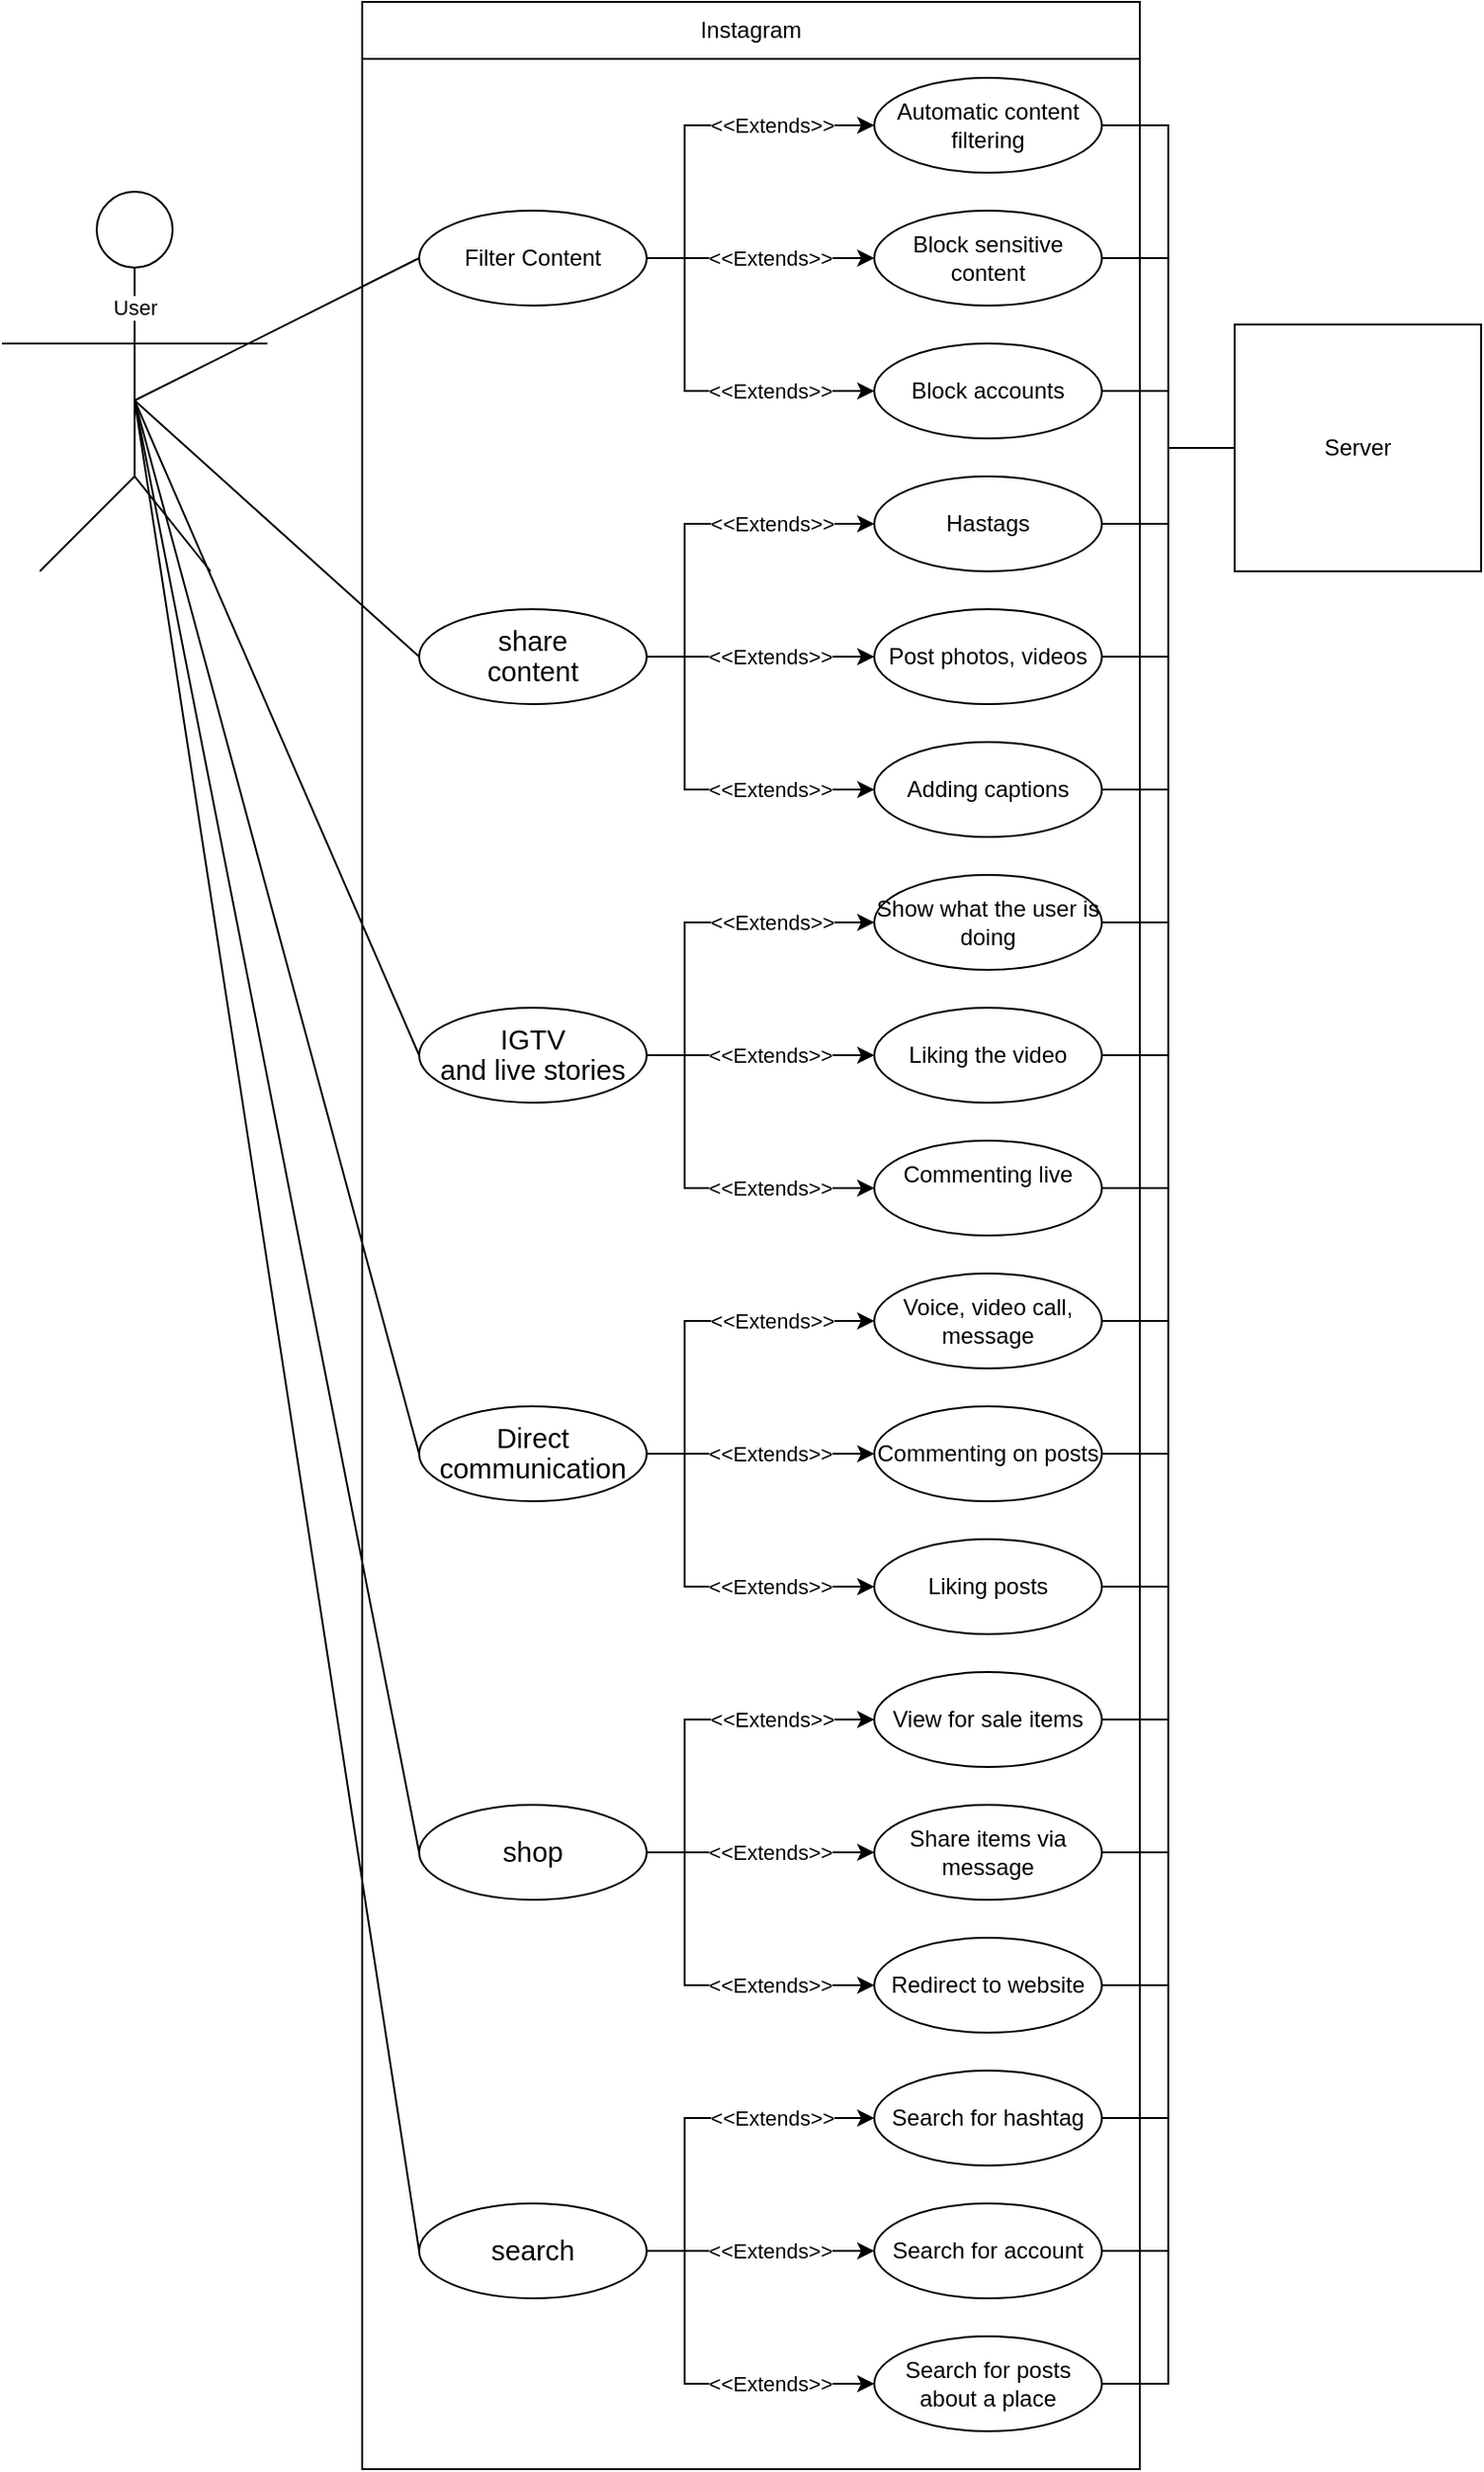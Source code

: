 <mxfile version="24.2.5" type="device">
  <diagram name="Page-1" id="1stZAQOMI5tIhSHPDVud">
    <mxGraphModel dx="1235" dy="614" grid="1" gridSize="10" guides="1" tooltips="1" connect="1" arrows="1" fold="1" page="1" pageScale="1" pageWidth="850" pageHeight="1100" math="0" shadow="0">
      <root>
        <mxCell id="0" />
        <mxCell id="1" parent="0" />
        <mxCell id="RW9XZ7OsWW9reIedTihO-2" value="" style="rounded=0;whiteSpace=wrap;html=1;" vertex="1" parent="1">
          <mxGeometry x="210" y="30" width="410" height="1300" as="geometry" />
        </mxCell>
        <mxCell id="RW9XZ7OsWW9reIedTihO-3" value="Instagram" style="rounded=0;whiteSpace=wrap;html=1;" vertex="1" parent="1">
          <mxGeometry x="210" y="30" width="410" height="30" as="geometry" />
        </mxCell>
        <mxCell id="RW9XZ7OsWW9reIedTihO-4" value="" style="ellipse;whiteSpace=wrap;html=1;aspect=fixed;" vertex="1" parent="1">
          <mxGeometry x="70" y="130" width="40" height="40" as="geometry" />
        </mxCell>
        <mxCell id="RW9XZ7OsWW9reIedTihO-5" value="" style="endArrow=none;html=1;rounded=0;entryX=0.5;entryY=1;entryDx=0;entryDy=0;" edge="1" parent="1" target="RW9XZ7OsWW9reIedTihO-4">
          <mxGeometry width="50" height="50" relative="1" as="geometry">
            <mxPoint x="90" y="280" as="sourcePoint" />
            <mxPoint x="510" y="230" as="targetPoint" />
            <Array as="points">
              <mxPoint x="90" y="220" />
            </Array>
          </mxGeometry>
        </mxCell>
        <mxCell id="RW9XZ7OsWW9reIedTihO-82" value="User" style="edgeLabel;html=1;align=center;verticalAlign=middle;resizable=0;points=[];" vertex="1" connectable="0" parent="RW9XZ7OsWW9reIedTihO-5">
          <mxGeometry x="0.622" relative="1" as="geometry">
            <mxPoint as="offset" />
          </mxGeometry>
        </mxCell>
        <mxCell id="RW9XZ7OsWW9reIedTihO-6" value="" style="endArrow=none;html=1;rounded=0;" edge="1" parent="1">
          <mxGeometry width="50" height="50" relative="1" as="geometry">
            <mxPoint x="20" y="210" as="sourcePoint" />
            <mxPoint x="160" y="210" as="targetPoint" />
          </mxGeometry>
        </mxCell>
        <mxCell id="RW9XZ7OsWW9reIedTihO-7" value="" style="endArrow=none;html=1;rounded=0;" edge="1" parent="1">
          <mxGeometry width="50" height="50" relative="1" as="geometry">
            <mxPoint x="40" y="330" as="sourcePoint" />
            <mxPoint x="90" y="280" as="targetPoint" />
          </mxGeometry>
        </mxCell>
        <mxCell id="RW9XZ7OsWW9reIedTihO-8" value="" style="endArrow=none;html=1;rounded=0;" edge="1" parent="1">
          <mxGeometry width="50" height="50" relative="1" as="geometry">
            <mxPoint x="90" y="280" as="sourcePoint" />
            <mxPoint x="130" y="330" as="targetPoint" />
          </mxGeometry>
        </mxCell>
        <mxCell id="RW9XZ7OsWW9reIedTihO-9" value="Automatic content filtering" style="ellipse;whiteSpace=wrap;html=1;" vertex="1" parent="1">
          <mxGeometry x="480" y="70" width="120" height="50" as="geometry" />
        </mxCell>
        <mxCell id="RW9XZ7OsWW9reIedTihO-10" value="Adding captions" style="ellipse;whiteSpace=wrap;html=1;" vertex="1" parent="1">
          <mxGeometry x="480" y="420" width="120" height="50" as="geometry" />
        </mxCell>
        <mxCell id="RW9XZ7OsWW9reIedTihO-11" value="Block sensitive content" style="ellipse;whiteSpace=wrap;html=1;" vertex="1" parent="1">
          <mxGeometry x="480" y="140" width="120" height="50" as="geometry" />
        </mxCell>
        <mxCell id="RW9XZ7OsWW9reIedTihO-12" value="Block accounts" style="ellipse;whiteSpace=wrap;html=1;" vertex="1" parent="1">
          <mxGeometry x="480" y="210" width="120" height="50" as="geometry" />
        </mxCell>
        <mxCell id="RW9XZ7OsWW9reIedTihO-13" value="Hastags" style="ellipse;whiteSpace=wrap;html=1;" vertex="1" parent="1">
          <mxGeometry x="480" y="280" width="120" height="50" as="geometry" />
        </mxCell>
        <mxCell id="RW9XZ7OsWW9reIedTihO-14" value="Post photos, videos" style="ellipse;whiteSpace=wrap;html=1;" vertex="1" parent="1">
          <mxGeometry x="480" y="350" width="120" height="50" as="geometry" />
        </mxCell>
        <mxCell id="RW9XZ7OsWW9reIedTihO-18" value="Show what the user is doing" style="ellipse;whiteSpace=wrap;html=1;" vertex="1" parent="1">
          <mxGeometry x="480" y="490" width="120" height="50" as="geometry" />
        </mxCell>
        <mxCell id="RW9XZ7OsWW9reIedTihO-19" value="Liking posts" style="ellipse;whiteSpace=wrap;html=1;" vertex="1" parent="1">
          <mxGeometry x="480" y="840" width="120" height="50" as="geometry" />
        </mxCell>
        <mxCell id="RW9XZ7OsWW9reIedTihO-20" value="Liking the video" style="ellipse;whiteSpace=wrap;html=1;" vertex="1" parent="1">
          <mxGeometry x="480" y="560" width="120" height="50" as="geometry" />
        </mxCell>
        <mxCell id="RW9XZ7OsWW9reIedTihO-21" value="Commenting live&lt;div&gt;&lt;br&gt;&lt;/div&gt;" style="ellipse;whiteSpace=wrap;html=1;" vertex="1" parent="1">
          <mxGeometry x="480" y="630" width="120" height="50" as="geometry" />
        </mxCell>
        <mxCell id="RW9XZ7OsWW9reIedTihO-22" value="Voice, video call, message" style="ellipse;whiteSpace=wrap;html=1;" vertex="1" parent="1">
          <mxGeometry x="480" y="700" width="120" height="50" as="geometry" />
        </mxCell>
        <mxCell id="RW9XZ7OsWW9reIedTihO-23" value="Commenting on posts" style="ellipse;whiteSpace=wrap;html=1;" vertex="1" parent="1">
          <mxGeometry x="480" y="770" width="120" height="50" as="geometry" />
        </mxCell>
        <mxCell id="RW9XZ7OsWW9reIedTihO-24" value="View for sale items" style="ellipse;whiteSpace=wrap;html=1;" vertex="1" parent="1">
          <mxGeometry x="480" y="910" width="120" height="50" as="geometry" />
        </mxCell>
        <mxCell id="RW9XZ7OsWW9reIedTihO-25" value="Search for posts about a place" style="ellipse;whiteSpace=wrap;html=1;" vertex="1" parent="1">
          <mxGeometry x="480" y="1260" width="120" height="50" as="geometry" />
        </mxCell>
        <mxCell id="RW9XZ7OsWW9reIedTihO-26" value="Share items via message" style="ellipse;whiteSpace=wrap;html=1;" vertex="1" parent="1">
          <mxGeometry x="480" y="980" width="120" height="50" as="geometry" />
        </mxCell>
        <mxCell id="RW9XZ7OsWW9reIedTihO-27" value="Redirect to website" style="ellipse;whiteSpace=wrap;html=1;" vertex="1" parent="1">
          <mxGeometry x="480" y="1050" width="120" height="50" as="geometry" />
        </mxCell>
        <mxCell id="RW9XZ7OsWW9reIedTihO-28" value="Search for hashtag" style="ellipse;whiteSpace=wrap;html=1;" vertex="1" parent="1">
          <mxGeometry x="480" y="1120" width="120" height="50" as="geometry" />
        </mxCell>
        <mxCell id="RW9XZ7OsWW9reIedTihO-29" value="Search for account" style="ellipse;whiteSpace=wrap;html=1;" vertex="1" parent="1">
          <mxGeometry x="480" y="1190" width="120" height="50" as="geometry" />
        </mxCell>
        <mxCell id="RW9XZ7OsWW9reIedTihO-36" style="edgeStyle=orthogonalEdgeStyle;rounded=0;orthogonalLoop=1;jettySize=auto;html=1;entryX=0;entryY=0.5;entryDx=0;entryDy=0;" edge="1" parent="1" source="RW9XZ7OsWW9reIedTihO-30" target="RW9XZ7OsWW9reIedTihO-9">
          <mxGeometry relative="1" as="geometry">
            <Array as="points">
              <mxPoint x="380" y="165" />
              <mxPoint x="380" y="95" />
            </Array>
          </mxGeometry>
        </mxCell>
        <mxCell id="RW9XZ7OsWW9reIedTihO-37" value="&amp;lt;&amp;lt;Extends&amp;gt;&amp;gt;" style="edgeLabel;html=1;align=center;verticalAlign=middle;resizable=0;points=[];" vertex="1" connectable="0" parent="RW9XZ7OsWW9reIedTihO-36">
          <mxGeometry x="0.004" y="-1" relative="1" as="geometry">
            <mxPoint x="40" y="-1" as="offset" />
          </mxGeometry>
        </mxCell>
        <mxCell id="RW9XZ7OsWW9reIedTihO-38" style="edgeStyle=orthogonalEdgeStyle;rounded=0;orthogonalLoop=1;jettySize=auto;html=1;entryX=0;entryY=0.5;entryDx=0;entryDy=0;" edge="1" parent="1" source="RW9XZ7OsWW9reIedTihO-30" target="RW9XZ7OsWW9reIedTihO-11">
          <mxGeometry relative="1" as="geometry" />
        </mxCell>
        <mxCell id="RW9XZ7OsWW9reIedTihO-46" value="&amp;lt;&amp;lt;Extends&amp;gt;&amp;gt;" style="edgeLabel;html=1;align=center;verticalAlign=middle;resizable=0;points=[];" vertex="1" connectable="0" parent="RW9XZ7OsWW9reIedTihO-38">
          <mxGeometry x="0.11" relative="1" as="geometry">
            <mxPoint x="-2" as="offset" />
          </mxGeometry>
        </mxCell>
        <mxCell id="RW9XZ7OsWW9reIedTihO-39" style="edgeStyle=orthogonalEdgeStyle;rounded=0;orthogonalLoop=1;jettySize=auto;html=1;entryX=0;entryY=0.5;entryDx=0;entryDy=0;" edge="1" parent="1" source="RW9XZ7OsWW9reIedTihO-30" target="RW9XZ7OsWW9reIedTihO-12">
          <mxGeometry relative="1" as="geometry">
            <Array as="points">
              <mxPoint x="380" y="165" />
              <mxPoint x="380" y="235" />
            </Array>
          </mxGeometry>
        </mxCell>
        <mxCell id="RW9XZ7OsWW9reIedTihO-43" value="&amp;lt;&amp;lt;Extends&amp;gt;&amp;gt;" style="edgeLabel;html=1;align=center;verticalAlign=middle;resizable=0;points=[];" vertex="1" connectable="0" parent="RW9XZ7OsWW9reIedTihO-39">
          <mxGeometry x="0.038" y="4" relative="1" as="geometry">
            <mxPoint x="36" y="4" as="offset" />
          </mxGeometry>
        </mxCell>
        <mxCell id="RW9XZ7OsWW9reIedTihO-30" value="Filter Content" style="ellipse;whiteSpace=wrap;html=1;" vertex="1" parent="1">
          <mxGeometry x="240" y="140" width="120" height="50" as="geometry" />
        </mxCell>
        <mxCell id="RW9XZ7OsWW9reIedTihO-31" value="&lt;span style=&quot;font-size:11.0pt;line-height:107%;&lt;br/&gt;font-family:&amp;quot;Calibri&amp;quot;,sans-serif;mso-ascii-theme-font:minor-latin;mso-fareast-font-family:&lt;br/&gt;Calibri;mso-fareast-theme-font:minor-latin;mso-hansi-theme-font:minor-latin;&lt;br/&gt;mso-bidi-font-family:&amp;quot;Times New Roman&amp;quot;;mso-bidi-theme-font:minor-bidi;&lt;br/&gt;mso-ansi-language:EN-ZA;mso-fareast-language:EN-US;mso-bidi-language:AR-SA&quot;&gt;share&lt;br/&gt;content&lt;/span&gt;" style="ellipse;whiteSpace=wrap;html=1;" vertex="1" parent="1">
          <mxGeometry x="240" y="350" width="120" height="50" as="geometry" />
        </mxCell>
        <mxCell id="RW9XZ7OsWW9reIedTihO-32" value="&lt;span style=&quot;font-size:11.0pt;line-height:107%;&lt;br/&gt;font-family:&amp;quot;Calibri&amp;quot;,sans-serif;mso-ascii-theme-font:minor-latin;mso-fareast-font-family:&lt;br/&gt;Calibri;mso-fareast-theme-font:minor-latin;mso-hansi-theme-font:minor-latin;&lt;br/&gt;mso-bidi-font-family:&amp;quot;Times New Roman&amp;quot;;mso-bidi-theme-font:minor-bidi;&lt;br/&gt;mso-ansi-language:EN-ZA;mso-fareast-language:EN-US;mso-bidi-language:AR-SA&quot;&gt;IGTV&lt;br/&gt;and live stories&lt;/span&gt;" style="ellipse;whiteSpace=wrap;html=1;" vertex="1" parent="1">
          <mxGeometry x="240" y="560" width="120" height="50" as="geometry" />
        </mxCell>
        <mxCell id="RW9XZ7OsWW9reIedTihO-33" value="&lt;span style=&quot;font-size:11.0pt;line-height:107%;&lt;br/&gt;font-family:&amp;quot;Calibri&amp;quot;,sans-serif;mso-ascii-theme-font:minor-latin;mso-fareast-font-family:&lt;br/&gt;Calibri;mso-fareast-theme-font:minor-latin;mso-hansi-theme-font:minor-latin;&lt;br/&gt;mso-bidi-font-family:&amp;quot;Times New Roman&amp;quot;;mso-bidi-theme-font:minor-bidi;&lt;br/&gt;mso-ansi-language:EN-ZA;mso-fareast-language:EN-US;mso-bidi-language:AR-SA&quot;&gt;Direct&lt;br/&gt;communication&lt;/span&gt;" style="ellipse;whiteSpace=wrap;html=1;" vertex="1" parent="1">
          <mxGeometry x="240" y="770" width="120" height="50" as="geometry" />
        </mxCell>
        <mxCell id="RW9XZ7OsWW9reIedTihO-34" value="&lt;span style=&quot;font-size:11.0pt;line-height:107%;&lt;br/&gt;font-family:&amp;quot;Calibri&amp;quot;,sans-serif;mso-ascii-theme-font:minor-latin;mso-fareast-font-family:&lt;br/&gt;Calibri;mso-fareast-theme-font:minor-latin;mso-hansi-theme-font:minor-latin;&lt;br/&gt;mso-bidi-font-family:&amp;quot;Times New Roman&amp;quot;;mso-bidi-theme-font:minor-bidi;&lt;br/&gt;mso-ansi-language:EN-ZA;mso-fareast-language:EN-US;mso-bidi-language:AR-SA&quot;&gt;shop&lt;/span&gt;" style="ellipse;whiteSpace=wrap;html=1;" vertex="1" parent="1">
          <mxGeometry x="240" y="980" width="120" height="50" as="geometry" />
        </mxCell>
        <mxCell id="RW9XZ7OsWW9reIedTihO-35" value="&lt;span style=&quot;font-size:11.0pt;line-height:107%;&lt;br/&gt;font-family:&amp;quot;Calibri&amp;quot;,sans-serif;mso-ascii-theme-font:minor-latin;mso-fareast-font-family:&lt;br/&gt;Calibri;mso-fareast-theme-font:minor-latin;mso-hansi-theme-font:minor-latin;&lt;br/&gt;mso-bidi-font-family:&amp;quot;Times New Roman&amp;quot;;mso-bidi-theme-font:minor-bidi;&lt;br/&gt;mso-ansi-language:EN-ZA;mso-fareast-language:EN-US;mso-bidi-language:AR-SA&quot;&gt;search&lt;/span&gt;" style="ellipse;whiteSpace=wrap;html=1;" vertex="1" parent="1">
          <mxGeometry x="240" y="1190" width="120" height="50" as="geometry" />
        </mxCell>
        <mxCell id="RW9XZ7OsWW9reIedTihO-47" style="edgeStyle=orthogonalEdgeStyle;rounded=0;orthogonalLoop=1;jettySize=auto;html=1;entryX=0;entryY=0.5;entryDx=0;entryDy=0;" edge="1" parent="1">
          <mxGeometry relative="1" as="geometry">
            <mxPoint x="360" y="375" as="sourcePoint" />
            <mxPoint x="480" y="305" as="targetPoint" />
            <Array as="points">
              <mxPoint x="380" y="375" />
              <mxPoint x="380" y="305" />
            </Array>
          </mxGeometry>
        </mxCell>
        <mxCell id="RW9XZ7OsWW9reIedTihO-48" value="&amp;lt;&amp;lt;Extends&amp;gt;&amp;gt;" style="edgeLabel;html=1;align=center;verticalAlign=middle;resizable=0;points=[];" vertex="1" connectable="0" parent="RW9XZ7OsWW9reIedTihO-47">
          <mxGeometry x="0.004" y="-1" relative="1" as="geometry">
            <mxPoint x="40" y="-1" as="offset" />
          </mxGeometry>
        </mxCell>
        <mxCell id="RW9XZ7OsWW9reIedTihO-49" style="edgeStyle=orthogonalEdgeStyle;rounded=0;orthogonalLoop=1;jettySize=auto;html=1;entryX=0;entryY=0.5;entryDx=0;entryDy=0;" edge="1" parent="1">
          <mxGeometry relative="1" as="geometry">
            <mxPoint x="360" y="375" as="sourcePoint" />
            <mxPoint x="480" y="375" as="targetPoint" />
          </mxGeometry>
        </mxCell>
        <mxCell id="RW9XZ7OsWW9reIedTihO-50" value="&amp;lt;&amp;lt;Extends&amp;gt;&amp;gt;" style="edgeLabel;html=1;align=center;verticalAlign=middle;resizable=0;points=[];" vertex="1" connectable="0" parent="RW9XZ7OsWW9reIedTihO-49">
          <mxGeometry x="0.11" relative="1" as="geometry">
            <mxPoint x="-2" as="offset" />
          </mxGeometry>
        </mxCell>
        <mxCell id="RW9XZ7OsWW9reIedTihO-51" style="edgeStyle=orthogonalEdgeStyle;rounded=0;orthogonalLoop=1;jettySize=auto;html=1;entryX=0;entryY=0.5;entryDx=0;entryDy=0;" edge="1" parent="1">
          <mxGeometry relative="1" as="geometry">
            <mxPoint x="360" y="375" as="sourcePoint" />
            <mxPoint x="480" y="445" as="targetPoint" />
            <Array as="points">
              <mxPoint x="380" y="375" />
              <mxPoint x="380" y="445" />
            </Array>
          </mxGeometry>
        </mxCell>
        <mxCell id="RW9XZ7OsWW9reIedTihO-52" value="&amp;lt;&amp;lt;Extends&amp;gt;&amp;gt;" style="edgeLabel;html=1;align=center;verticalAlign=middle;resizable=0;points=[];" vertex="1" connectable="0" parent="RW9XZ7OsWW9reIedTihO-51">
          <mxGeometry x="0.038" y="4" relative="1" as="geometry">
            <mxPoint x="36" y="4" as="offset" />
          </mxGeometry>
        </mxCell>
        <mxCell id="RW9XZ7OsWW9reIedTihO-53" style="edgeStyle=orthogonalEdgeStyle;rounded=0;orthogonalLoop=1;jettySize=auto;html=1;entryX=0;entryY=0.5;entryDx=0;entryDy=0;" edge="1" parent="1">
          <mxGeometry relative="1" as="geometry">
            <mxPoint x="360" y="1215" as="sourcePoint" />
            <mxPoint x="480" y="1145" as="targetPoint" />
            <Array as="points">
              <mxPoint x="380" y="1215" />
              <mxPoint x="380" y="1145" />
            </Array>
          </mxGeometry>
        </mxCell>
        <mxCell id="RW9XZ7OsWW9reIedTihO-54" value="&amp;lt;&amp;lt;Extends&amp;gt;&amp;gt;" style="edgeLabel;html=1;align=center;verticalAlign=middle;resizable=0;points=[];" vertex="1" connectable="0" parent="RW9XZ7OsWW9reIedTihO-53">
          <mxGeometry x="0.004" y="-1" relative="1" as="geometry">
            <mxPoint x="40" y="-1" as="offset" />
          </mxGeometry>
        </mxCell>
        <mxCell id="RW9XZ7OsWW9reIedTihO-55" style="edgeStyle=orthogonalEdgeStyle;rounded=0;orthogonalLoop=1;jettySize=auto;html=1;entryX=0;entryY=0.5;entryDx=0;entryDy=0;" edge="1" parent="1">
          <mxGeometry relative="1" as="geometry">
            <mxPoint x="360" y="1215" as="sourcePoint" />
            <mxPoint x="480" y="1215" as="targetPoint" />
          </mxGeometry>
        </mxCell>
        <mxCell id="RW9XZ7OsWW9reIedTihO-56" value="&amp;lt;&amp;lt;Extends&amp;gt;&amp;gt;" style="edgeLabel;html=1;align=center;verticalAlign=middle;resizable=0;points=[];" vertex="1" connectable="0" parent="RW9XZ7OsWW9reIedTihO-55">
          <mxGeometry x="0.11" relative="1" as="geometry">
            <mxPoint x="-2" as="offset" />
          </mxGeometry>
        </mxCell>
        <mxCell id="RW9XZ7OsWW9reIedTihO-57" style="edgeStyle=orthogonalEdgeStyle;rounded=0;orthogonalLoop=1;jettySize=auto;html=1;entryX=0;entryY=0.5;entryDx=0;entryDy=0;" edge="1" parent="1">
          <mxGeometry relative="1" as="geometry">
            <mxPoint x="360" y="1215" as="sourcePoint" />
            <mxPoint x="480" y="1285" as="targetPoint" />
            <Array as="points">
              <mxPoint x="380" y="1215" />
              <mxPoint x="380" y="1285" />
            </Array>
          </mxGeometry>
        </mxCell>
        <mxCell id="RW9XZ7OsWW9reIedTihO-58" value="&amp;lt;&amp;lt;Extends&amp;gt;&amp;gt;" style="edgeLabel;html=1;align=center;verticalAlign=middle;resizable=0;points=[];" vertex="1" connectable="0" parent="RW9XZ7OsWW9reIedTihO-57">
          <mxGeometry x="0.038" y="4" relative="1" as="geometry">
            <mxPoint x="36" y="4" as="offset" />
          </mxGeometry>
        </mxCell>
        <mxCell id="RW9XZ7OsWW9reIedTihO-59" style="edgeStyle=orthogonalEdgeStyle;rounded=0;orthogonalLoop=1;jettySize=auto;html=1;entryX=0;entryY=0.5;entryDx=0;entryDy=0;" edge="1" parent="1">
          <mxGeometry relative="1" as="geometry">
            <mxPoint x="360" y="1005" as="sourcePoint" />
            <mxPoint x="480" y="935" as="targetPoint" />
            <Array as="points">
              <mxPoint x="380" y="1005" />
              <mxPoint x="380" y="935" />
            </Array>
          </mxGeometry>
        </mxCell>
        <mxCell id="RW9XZ7OsWW9reIedTihO-60" value="&amp;lt;&amp;lt;Extends&amp;gt;&amp;gt;" style="edgeLabel;html=1;align=center;verticalAlign=middle;resizable=0;points=[];" vertex="1" connectable="0" parent="RW9XZ7OsWW9reIedTihO-59">
          <mxGeometry x="0.004" y="-1" relative="1" as="geometry">
            <mxPoint x="40" y="-1" as="offset" />
          </mxGeometry>
        </mxCell>
        <mxCell id="RW9XZ7OsWW9reIedTihO-61" style="edgeStyle=orthogonalEdgeStyle;rounded=0;orthogonalLoop=1;jettySize=auto;html=1;entryX=0;entryY=0.5;entryDx=0;entryDy=0;" edge="1" parent="1">
          <mxGeometry relative="1" as="geometry">
            <mxPoint x="360" y="1005" as="sourcePoint" />
            <mxPoint x="480" y="1005" as="targetPoint" />
          </mxGeometry>
        </mxCell>
        <mxCell id="RW9XZ7OsWW9reIedTihO-62" value="&amp;lt;&amp;lt;Extends&amp;gt;&amp;gt;" style="edgeLabel;html=1;align=center;verticalAlign=middle;resizable=0;points=[];" vertex="1" connectable="0" parent="RW9XZ7OsWW9reIedTihO-61">
          <mxGeometry x="0.11" relative="1" as="geometry">
            <mxPoint x="-2" as="offset" />
          </mxGeometry>
        </mxCell>
        <mxCell id="RW9XZ7OsWW9reIedTihO-63" style="edgeStyle=orthogonalEdgeStyle;rounded=0;orthogonalLoop=1;jettySize=auto;html=1;entryX=0;entryY=0.5;entryDx=0;entryDy=0;" edge="1" parent="1">
          <mxGeometry relative="1" as="geometry">
            <mxPoint x="360" y="1005" as="sourcePoint" />
            <mxPoint x="480" y="1075" as="targetPoint" />
            <Array as="points">
              <mxPoint x="380" y="1005" />
              <mxPoint x="380" y="1075" />
            </Array>
          </mxGeometry>
        </mxCell>
        <mxCell id="RW9XZ7OsWW9reIedTihO-64" value="&amp;lt;&amp;lt;Extends&amp;gt;&amp;gt;" style="edgeLabel;html=1;align=center;verticalAlign=middle;resizable=0;points=[];" vertex="1" connectable="0" parent="RW9XZ7OsWW9reIedTihO-63">
          <mxGeometry x="0.038" y="4" relative="1" as="geometry">
            <mxPoint x="36" y="4" as="offset" />
          </mxGeometry>
        </mxCell>
        <mxCell id="RW9XZ7OsWW9reIedTihO-65" style="edgeStyle=orthogonalEdgeStyle;rounded=0;orthogonalLoop=1;jettySize=auto;html=1;entryX=0;entryY=0.5;entryDx=0;entryDy=0;" edge="1" parent="1">
          <mxGeometry relative="1" as="geometry">
            <mxPoint x="360" y="795" as="sourcePoint" />
            <mxPoint x="480" y="725" as="targetPoint" />
            <Array as="points">
              <mxPoint x="380" y="795" />
              <mxPoint x="380" y="725" />
            </Array>
          </mxGeometry>
        </mxCell>
        <mxCell id="RW9XZ7OsWW9reIedTihO-66" value="&amp;lt;&amp;lt;Extends&amp;gt;&amp;gt;" style="edgeLabel;html=1;align=center;verticalAlign=middle;resizable=0;points=[];" vertex="1" connectable="0" parent="RW9XZ7OsWW9reIedTihO-65">
          <mxGeometry x="0.004" y="-1" relative="1" as="geometry">
            <mxPoint x="40" y="-1" as="offset" />
          </mxGeometry>
        </mxCell>
        <mxCell id="RW9XZ7OsWW9reIedTihO-67" style="edgeStyle=orthogonalEdgeStyle;rounded=0;orthogonalLoop=1;jettySize=auto;html=1;entryX=0;entryY=0.5;entryDx=0;entryDy=0;" edge="1" parent="1">
          <mxGeometry relative="1" as="geometry">
            <mxPoint x="360" y="795" as="sourcePoint" />
            <mxPoint x="480" y="795" as="targetPoint" />
          </mxGeometry>
        </mxCell>
        <mxCell id="RW9XZ7OsWW9reIedTihO-68" value="&amp;lt;&amp;lt;Extends&amp;gt;&amp;gt;" style="edgeLabel;html=1;align=center;verticalAlign=middle;resizable=0;points=[];" vertex="1" connectable="0" parent="RW9XZ7OsWW9reIedTihO-67">
          <mxGeometry x="0.11" relative="1" as="geometry">
            <mxPoint x="-2" as="offset" />
          </mxGeometry>
        </mxCell>
        <mxCell id="RW9XZ7OsWW9reIedTihO-69" style="edgeStyle=orthogonalEdgeStyle;rounded=0;orthogonalLoop=1;jettySize=auto;html=1;entryX=0;entryY=0.5;entryDx=0;entryDy=0;" edge="1" parent="1">
          <mxGeometry relative="1" as="geometry">
            <mxPoint x="360" y="795" as="sourcePoint" />
            <mxPoint x="480" y="865" as="targetPoint" />
            <Array as="points">
              <mxPoint x="380" y="795" />
              <mxPoint x="380" y="865" />
            </Array>
          </mxGeometry>
        </mxCell>
        <mxCell id="RW9XZ7OsWW9reIedTihO-70" value="&amp;lt;&amp;lt;Extends&amp;gt;&amp;gt;" style="edgeLabel;html=1;align=center;verticalAlign=middle;resizable=0;points=[];" vertex="1" connectable="0" parent="RW9XZ7OsWW9reIedTihO-69">
          <mxGeometry x="0.038" y="4" relative="1" as="geometry">
            <mxPoint x="36" y="4" as="offset" />
          </mxGeometry>
        </mxCell>
        <mxCell id="RW9XZ7OsWW9reIedTihO-71" style="edgeStyle=orthogonalEdgeStyle;rounded=0;orthogonalLoop=1;jettySize=auto;html=1;entryX=0;entryY=0.5;entryDx=0;entryDy=0;" edge="1" parent="1">
          <mxGeometry relative="1" as="geometry">
            <mxPoint x="360" y="585" as="sourcePoint" />
            <mxPoint x="480" y="515" as="targetPoint" />
            <Array as="points">
              <mxPoint x="380" y="585" />
              <mxPoint x="380" y="515" />
            </Array>
          </mxGeometry>
        </mxCell>
        <mxCell id="RW9XZ7OsWW9reIedTihO-72" value="&amp;lt;&amp;lt;Extends&amp;gt;&amp;gt;" style="edgeLabel;html=1;align=center;verticalAlign=middle;resizable=0;points=[];" vertex="1" connectable="0" parent="RW9XZ7OsWW9reIedTihO-71">
          <mxGeometry x="0.004" y="-1" relative="1" as="geometry">
            <mxPoint x="40" y="-1" as="offset" />
          </mxGeometry>
        </mxCell>
        <mxCell id="RW9XZ7OsWW9reIedTihO-73" style="edgeStyle=orthogonalEdgeStyle;rounded=0;orthogonalLoop=1;jettySize=auto;html=1;entryX=0;entryY=0.5;entryDx=0;entryDy=0;" edge="1" parent="1">
          <mxGeometry relative="1" as="geometry">
            <mxPoint x="360" y="585" as="sourcePoint" />
            <mxPoint x="480" y="585" as="targetPoint" />
          </mxGeometry>
        </mxCell>
        <mxCell id="RW9XZ7OsWW9reIedTihO-74" value="&amp;lt;&amp;lt;Extends&amp;gt;&amp;gt;" style="edgeLabel;html=1;align=center;verticalAlign=middle;resizable=0;points=[];" vertex="1" connectable="0" parent="RW9XZ7OsWW9reIedTihO-73">
          <mxGeometry x="0.11" relative="1" as="geometry">
            <mxPoint x="-2" as="offset" />
          </mxGeometry>
        </mxCell>
        <mxCell id="RW9XZ7OsWW9reIedTihO-75" style="edgeStyle=orthogonalEdgeStyle;rounded=0;orthogonalLoop=1;jettySize=auto;html=1;entryX=0;entryY=0.5;entryDx=0;entryDy=0;" edge="1" parent="1">
          <mxGeometry relative="1" as="geometry">
            <mxPoint x="360" y="585" as="sourcePoint" />
            <mxPoint x="480" y="655" as="targetPoint" />
            <Array as="points">
              <mxPoint x="380" y="585" />
              <mxPoint x="380" y="655" />
            </Array>
          </mxGeometry>
        </mxCell>
        <mxCell id="RW9XZ7OsWW9reIedTihO-76" value="&amp;lt;&amp;lt;Extends&amp;gt;&amp;gt;" style="edgeLabel;html=1;align=center;verticalAlign=middle;resizable=0;points=[];" vertex="1" connectable="0" parent="RW9XZ7OsWW9reIedTihO-75">
          <mxGeometry x="0.038" y="4" relative="1" as="geometry">
            <mxPoint x="36" y="4" as="offset" />
          </mxGeometry>
        </mxCell>
        <mxCell id="RW9XZ7OsWW9reIedTihO-84" value="" style="endArrow=none;html=1;rounded=0;entryX=0;entryY=0.5;entryDx=0;entryDy=0;strokeColor=default;endFill=0;" edge="1" parent="1" target="RW9XZ7OsWW9reIedTihO-30">
          <mxGeometry width="50" height="50" relative="1" as="geometry">
            <mxPoint x="90" y="240" as="sourcePoint" />
            <mxPoint x="510" y="290" as="targetPoint" />
          </mxGeometry>
        </mxCell>
        <mxCell id="RW9XZ7OsWW9reIedTihO-86" value="" style="endArrow=none;html=1;rounded=0;entryX=0;entryY=0.5;entryDx=0;entryDy=0;strokeColor=default;endFill=0;" edge="1" parent="1" target="RW9XZ7OsWW9reIedTihO-31">
          <mxGeometry width="50" height="50" relative="1" as="geometry">
            <mxPoint x="90" y="240" as="sourcePoint" />
            <mxPoint x="510" y="290" as="targetPoint" />
          </mxGeometry>
        </mxCell>
        <mxCell id="RW9XZ7OsWW9reIedTihO-87" value="" style="endArrow=none;html=1;rounded=0;entryX=0;entryY=0.5;entryDx=0;entryDy=0;strokeColor=default;endFill=0;" edge="1" parent="1" target="RW9XZ7OsWW9reIedTihO-32">
          <mxGeometry width="50" height="50" relative="1" as="geometry">
            <mxPoint x="90" y="240" as="sourcePoint" />
            <mxPoint x="250" y="385" as="targetPoint" />
          </mxGeometry>
        </mxCell>
        <mxCell id="RW9XZ7OsWW9reIedTihO-88" value="" style="endArrow=none;html=1;rounded=0;entryX=0;entryY=0.5;entryDx=0;entryDy=0;strokeColor=default;endFill=0;" edge="1" parent="1" target="RW9XZ7OsWW9reIedTihO-33">
          <mxGeometry width="50" height="50" relative="1" as="geometry">
            <mxPoint x="90" y="240" as="sourcePoint" />
            <mxPoint x="260" y="395" as="targetPoint" />
          </mxGeometry>
        </mxCell>
        <mxCell id="RW9XZ7OsWW9reIedTihO-89" value="" style="endArrow=none;html=1;rounded=0;entryX=0;entryY=0.5;entryDx=0;entryDy=0;strokeColor=default;endFill=0;" edge="1" parent="1" target="RW9XZ7OsWW9reIedTihO-34">
          <mxGeometry width="50" height="50" relative="1" as="geometry">
            <mxPoint x="90" y="240" as="sourcePoint" />
            <mxPoint x="270" y="405" as="targetPoint" />
          </mxGeometry>
        </mxCell>
        <mxCell id="RW9XZ7OsWW9reIedTihO-90" value="" style="endArrow=none;html=1;rounded=0;entryX=0;entryY=0.5;entryDx=0;entryDy=0;strokeColor=default;endFill=0;" edge="1" parent="1" target="RW9XZ7OsWW9reIedTihO-35">
          <mxGeometry width="50" height="50" relative="1" as="geometry">
            <mxPoint x="90" y="240" as="sourcePoint" />
            <mxPoint x="280" y="415" as="targetPoint" />
          </mxGeometry>
        </mxCell>
        <mxCell id="RW9XZ7OsWW9reIedTihO-94" style="edgeStyle=orthogonalEdgeStyle;rounded=0;orthogonalLoop=1;jettySize=auto;html=1;entryX=1;entryY=0.5;entryDx=0;entryDy=0;endArrow=none;endFill=0;" edge="1" parent="1" source="RW9XZ7OsWW9reIedTihO-93" target="RW9XZ7OsWW9reIedTihO-9">
          <mxGeometry relative="1" as="geometry" />
        </mxCell>
        <mxCell id="RW9XZ7OsWW9reIedTihO-95" style="edgeStyle=orthogonalEdgeStyle;rounded=0;orthogonalLoop=1;jettySize=auto;html=1;entryX=1;entryY=0.5;entryDx=0;entryDy=0;endArrow=none;endFill=0;" edge="1" parent="1" source="RW9XZ7OsWW9reIedTihO-93" target="RW9XZ7OsWW9reIedTihO-11">
          <mxGeometry relative="1" as="geometry" />
        </mxCell>
        <mxCell id="RW9XZ7OsWW9reIedTihO-96" style="edgeStyle=orthogonalEdgeStyle;rounded=0;orthogonalLoop=1;jettySize=auto;html=1;entryX=1;entryY=0.5;entryDx=0;entryDy=0;endArrow=none;endFill=0;" edge="1" parent="1" source="RW9XZ7OsWW9reIedTihO-93" target="RW9XZ7OsWW9reIedTihO-12">
          <mxGeometry relative="1" as="geometry" />
        </mxCell>
        <mxCell id="RW9XZ7OsWW9reIedTihO-97" style="edgeStyle=orthogonalEdgeStyle;rounded=0;orthogonalLoop=1;jettySize=auto;html=1;entryX=1;entryY=0.5;entryDx=0;entryDy=0;endArrow=none;endFill=0;" edge="1" parent="1" source="RW9XZ7OsWW9reIedTihO-93" target="RW9XZ7OsWW9reIedTihO-13">
          <mxGeometry relative="1" as="geometry" />
        </mxCell>
        <mxCell id="RW9XZ7OsWW9reIedTihO-98" style="edgeStyle=orthogonalEdgeStyle;rounded=0;orthogonalLoop=1;jettySize=auto;html=1;entryX=1;entryY=0.5;entryDx=0;entryDy=0;endArrow=none;endFill=0;" edge="1" parent="1" source="RW9XZ7OsWW9reIedTihO-93" target="RW9XZ7OsWW9reIedTihO-25">
          <mxGeometry relative="1" as="geometry" />
        </mxCell>
        <mxCell id="RW9XZ7OsWW9reIedTihO-99" style="edgeStyle=orthogonalEdgeStyle;rounded=0;orthogonalLoop=1;jettySize=auto;html=1;entryX=1;entryY=0.5;entryDx=0;entryDy=0;endArrow=none;endFill=0;" edge="1" parent="1" source="RW9XZ7OsWW9reIedTihO-93" target="RW9XZ7OsWW9reIedTihO-29">
          <mxGeometry relative="1" as="geometry" />
        </mxCell>
        <mxCell id="RW9XZ7OsWW9reIedTihO-100" style="edgeStyle=orthogonalEdgeStyle;rounded=0;orthogonalLoop=1;jettySize=auto;html=1;entryX=1;entryY=0.5;entryDx=0;entryDy=0;endArrow=none;endFill=0;" edge="1" parent="1" source="RW9XZ7OsWW9reIedTihO-93" target="RW9XZ7OsWW9reIedTihO-28">
          <mxGeometry relative="1" as="geometry" />
        </mxCell>
        <mxCell id="RW9XZ7OsWW9reIedTihO-101" style="edgeStyle=orthogonalEdgeStyle;rounded=0;orthogonalLoop=1;jettySize=auto;html=1;entryX=1;entryY=0.5;entryDx=0;entryDy=0;endArrow=none;endFill=0;" edge="1" parent="1" source="RW9XZ7OsWW9reIedTihO-93" target="RW9XZ7OsWW9reIedTihO-27">
          <mxGeometry relative="1" as="geometry" />
        </mxCell>
        <mxCell id="RW9XZ7OsWW9reIedTihO-102" style="edgeStyle=orthogonalEdgeStyle;rounded=0;orthogonalLoop=1;jettySize=auto;html=1;entryX=1;entryY=0.5;entryDx=0;entryDy=0;endArrow=none;endFill=0;" edge="1" parent="1" source="RW9XZ7OsWW9reIedTihO-93" target="RW9XZ7OsWW9reIedTihO-26">
          <mxGeometry relative="1" as="geometry" />
        </mxCell>
        <mxCell id="RW9XZ7OsWW9reIedTihO-103" style="edgeStyle=orthogonalEdgeStyle;rounded=0;orthogonalLoop=1;jettySize=auto;html=1;entryX=1;entryY=0.5;entryDx=0;entryDy=0;endArrow=none;endFill=0;" edge="1" parent="1" source="RW9XZ7OsWW9reIedTihO-93" target="RW9XZ7OsWW9reIedTihO-24">
          <mxGeometry relative="1" as="geometry" />
        </mxCell>
        <mxCell id="RW9XZ7OsWW9reIedTihO-104" style="edgeStyle=orthogonalEdgeStyle;rounded=0;orthogonalLoop=1;jettySize=auto;html=1;entryX=1;entryY=0.5;entryDx=0;entryDy=0;endArrow=none;endFill=0;" edge="1" parent="1" source="RW9XZ7OsWW9reIedTihO-93" target="RW9XZ7OsWW9reIedTihO-19">
          <mxGeometry relative="1" as="geometry" />
        </mxCell>
        <mxCell id="RW9XZ7OsWW9reIedTihO-105" style="edgeStyle=orthogonalEdgeStyle;rounded=0;orthogonalLoop=1;jettySize=auto;html=1;entryX=1;entryY=0.5;entryDx=0;entryDy=0;endArrow=none;endFill=0;" edge="1" parent="1" source="RW9XZ7OsWW9reIedTihO-93" target="RW9XZ7OsWW9reIedTihO-23">
          <mxGeometry relative="1" as="geometry" />
        </mxCell>
        <mxCell id="RW9XZ7OsWW9reIedTihO-106" style="edgeStyle=orthogonalEdgeStyle;rounded=0;orthogonalLoop=1;jettySize=auto;html=1;entryX=1;entryY=0.5;entryDx=0;entryDy=0;endArrow=none;endFill=0;" edge="1" parent="1" source="RW9XZ7OsWW9reIedTihO-93" target="RW9XZ7OsWW9reIedTihO-22">
          <mxGeometry relative="1" as="geometry" />
        </mxCell>
        <mxCell id="RW9XZ7OsWW9reIedTihO-107" style="edgeStyle=orthogonalEdgeStyle;rounded=0;orthogonalLoop=1;jettySize=auto;html=1;entryX=1;entryY=0.5;entryDx=0;entryDy=0;endArrow=none;endFill=0;" edge="1" parent="1" source="RW9XZ7OsWW9reIedTihO-93" target="RW9XZ7OsWW9reIedTihO-21">
          <mxGeometry relative="1" as="geometry" />
        </mxCell>
        <mxCell id="RW9XZ7OsWW9reIedTihO-108" style="edgeStyle=orthogonalEdgeStyle;rounded=0;orthogonalLoop=1;jettySize=auto;html=1;entryX=1;entryY=0.5;entryDx=0;entryDy=0;endArrow=none;endFill=0;" edge="1" parent="1" source="RW9XZ7OsWW9reIedTihO-93" target="RW9XZ7OsWW9reIedTihO-20">
          <mxGeometry relative="1" as="geometry" />
        </mxCell>
        <mxCell id="RW9XZ7OsWW9reIedTihO-109" style="edgeStyle=orthogonalEdgeStyle;rounded=0;orthogonalLoop=1;jettySize=auto;html=1;entryX=1;entryY=0.5;entryDx=0;entryDy=0;endArrow=none;endFill=0;" edge="1" parent="1" source="RW9XZ7OsWW9reIedTihO-93" target="RW9XZ7OsWW9reIedTihO-18">
          <mxGeometry relative="1" as="geometry" />
        </mxCell>
        <mxCell id="RW9XZ7OsWW9reIedTihO-110" style="edgeStyle=orthogonalEdgeStyle;rounded=0;orthogonalLoop=1;jettySize=auto;html=1;entryX=1;entryY=0.5;entryDx=0;entryDy=0;endArrow=none;endFill=0;" edge="1" parent="1" source="RW9XZ7OsWW9reIedTihO-93" target="RW9XZ7OsWW9reIedTihO-10">
          <mxGeometry relative="1" as="geometry" />
        </mxCell>
        <mxCell id="RW9XZ7OsWW9reIedTihO-111" style="edgeStyle=orthogonalEdgeStyle;rounded=0;orthogonalLoop=1;jettySize=auto;html=1;entryX=1;entryY=0.5;entryDx=0;entryDy=0;endArrow=none;endFill=0;" edge="1" parent="1" source="RW9XZ7OsWW9reIedTihO-93" target="RW9XZ7OsWW9reIedTihO-14">
          <mxGeometry relative="1" as="geometry" />
        </mxCell>
        <mxCell id="RW9XZ7OsWW9reIedTihO-93" value="Server" style="whiteSpace=wrap;html=1;aspect=fixed;" vertex="1" parent="1">
          <mxGeometry x="670" y="200" width="130" height="130" as="geometry" />
        </mxCell>
      </root>
    </mxGraphModel>
  </diagram>
</mxfile>
